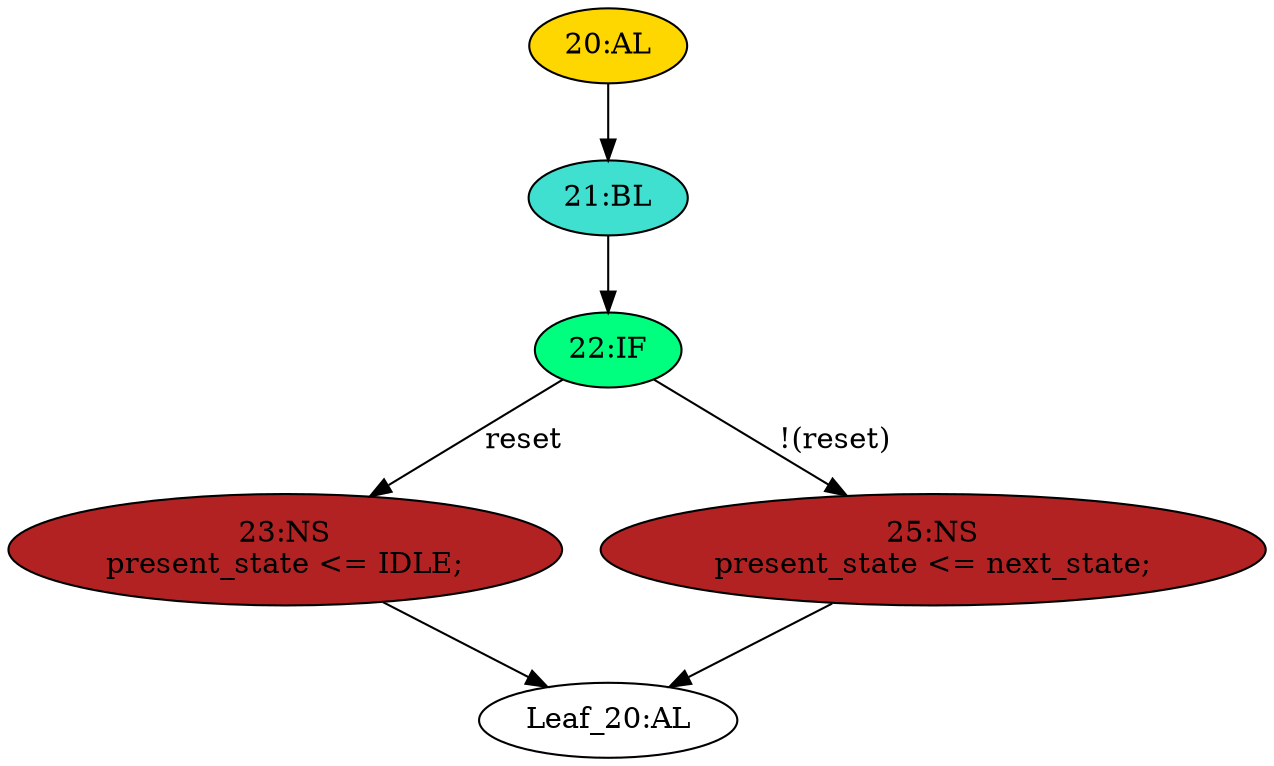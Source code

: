 strict digraph "" {
	node [label="\N"];
	"20:AL"	[ast="<pyverilog.vparser.ast.Always object at 0x7f041445a810>",
		clk_sens=True,
		fillcolor=gold,
		label="20:AL",
		sens="['clk', 'reset']",
		statements="[]",
		style=filled,
		typ=Always,
		use_var="['reset', 'next_state']"];
	"21:BL"	[ast="<pyverilog.vparser.ast.Block object at 0x7f041445a9d0>",
		fillcolor=turquoise,
		label="21:BL",
		statements="[]",
		style=filled,
		typ=Block];
	"20:AL" -> "21:BL"	[cond="[]",
		lineno=None];
	"22:IF"	[ast="<pyverilog.vparser.ast.IfStatement object at 0x7f041445ab50>",
		fillcolor=springgreen,
		label="22:IF",
		statements="[]",
		style=filled,
		typ=IfStatement];
	"21:BL" -> "22:IF"	[cond="[]",
		lineno=None];
	"23:NS"	[ast="<pyverilog.vparser.ast.NonblockingSubstitution object at 0x7f0413d2e510>",
		fillcolor=firebrick,
		label="23:NS
present_state <= IDLE;",
		statements="[<pyverilog.vparser.ast.NonblockingSubstitution object at 0x7f0413d2e510>]",
		style=filled,
		typ=NonblockingSubstitution];
	"Leaf_20:AL"	[def_var="['present_state']",
		label="Leaf_20:AL"];
	"23:NS" -> "Leaf_20:AL"	[cond="[]",
		lineno=None];
	"22:IF" -> "23:NS"	[cond="['reset']",
		label=reset,
		lineno=22];
	"25:NS"	[ast="<pyverilog.vparser.ast.NonblockingSubstitution object at 0x7f041445a490>",
		fillcolor=firebrick,
		label="25:NS
present_state <= next_state;",
		statements="[<pyverilog.vparser.ast.NonblockingSubstitution object at 0x7f041445a490>]",
		style=filled,
		typ=NonblockingSubstitution];
	"22:IF" -> "25:NS"	[cond="['reset']",
		label="!(reset)",
		lineno=22];
	"25:NS" -> "Leaf_20:AL"	[cond="[]",
		lineno=None];
}
